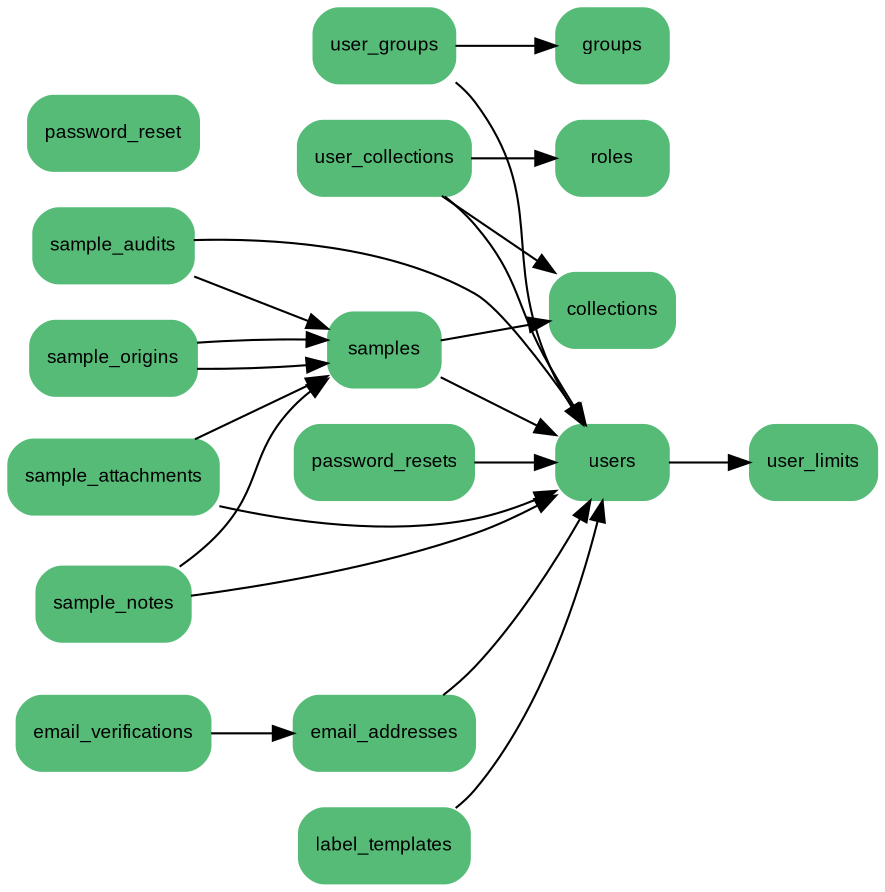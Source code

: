 digraph G {
  graph [rankdir=LR];
  node [shape=box,style="rounded,filled",color="#55bb77",fontname="Arial",fontsize=9];
  edge [fontname="Arial",fontsize=9];

  groups;
  users;
  collections;
  roles;
  samples;
  user_collections;
  user_groups;
  user_limits;
  sample_origins;
  sample_audits;
  sample_notes;
  sample_attachments;
  email_addresses;
  email_verifications;
  password_reset;
  label_templates;

  users->user_limits;
  user_collections->users;
  user_collections->collections;
  user_collections->roles;
  user_groups->users;
  user_groups->groups;
  email_verifications->email_addresses;
  password_resets->users;
  email_addresses->users;
  label_templates->users;
  samples->collections;
  samples->users;
  sample_origins->samples;
  sample_origins->samples;
  sample_audits->samples;
  sample_audits->users;
  sample_notes->samples;
  sample_notes->users;
  sample_attachments->samples;
  sample_attachments->users;
}
